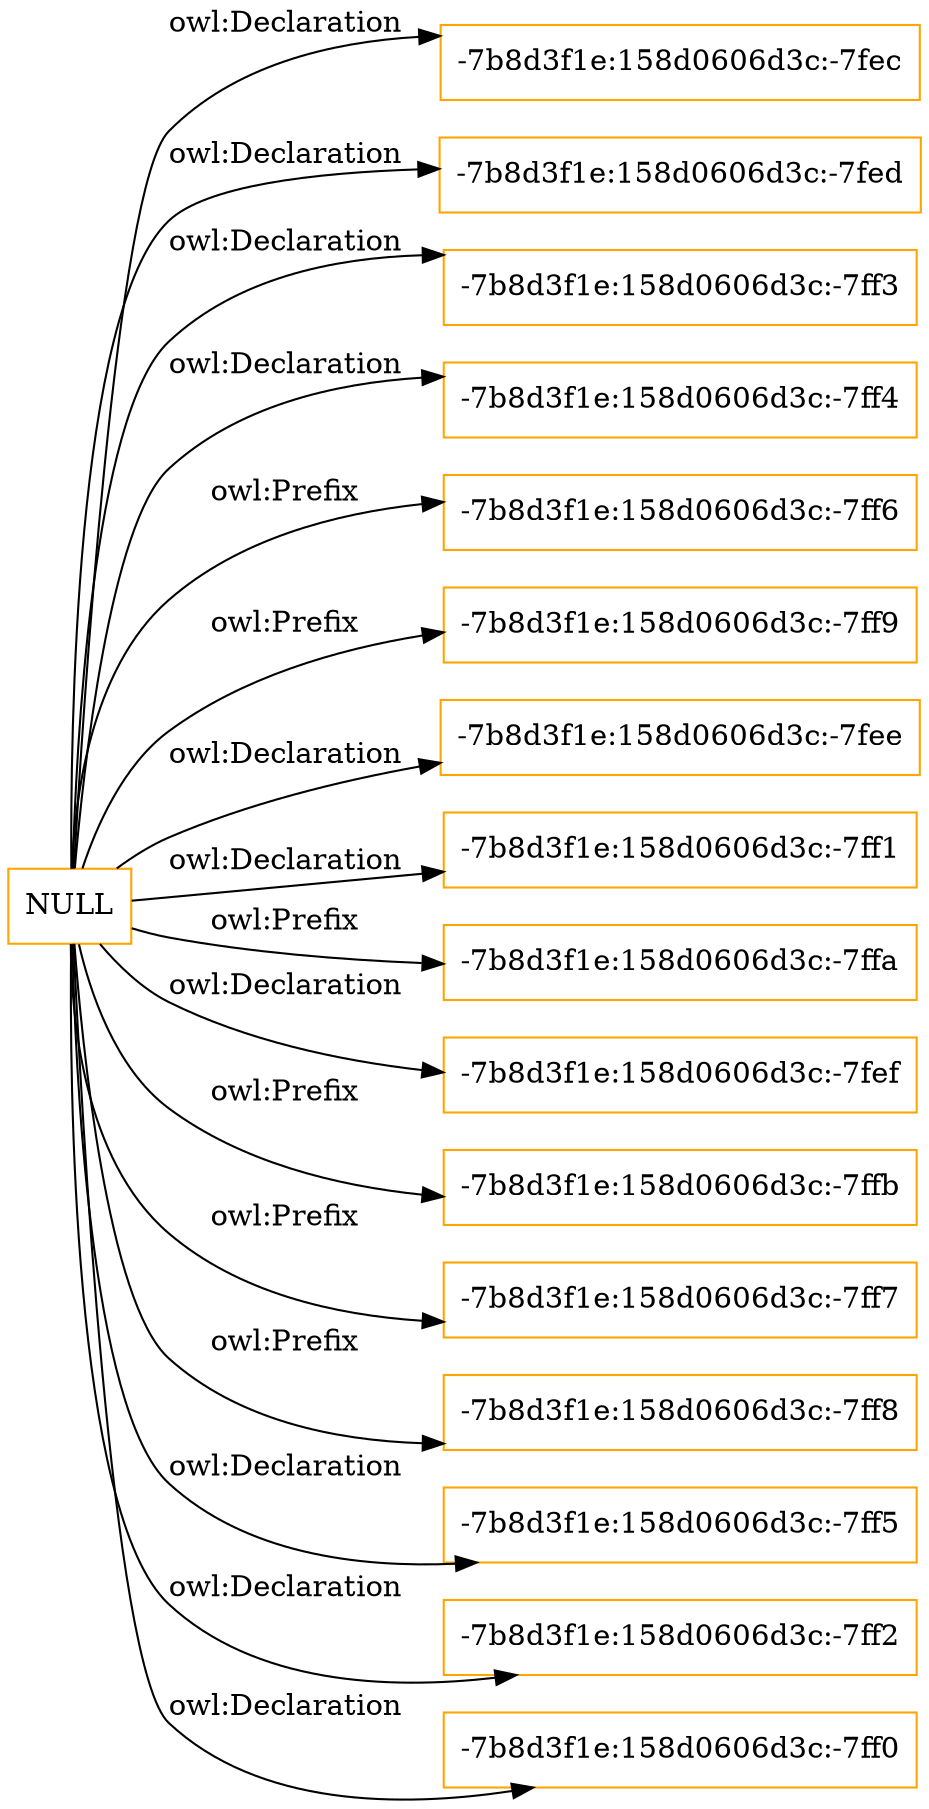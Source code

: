 digraph ar2dtool_diagram { 
rankdir=LR;
size="1501"
node [shape = rectangle, color="orange"]; "-7b8d3f1e:158d0606d3c:-7fec" "-7b8d3f1e:158d0606d3c:-7fed" "-7b8d3f1e:158d0606d3c:-7ff3" "-7b8d3f1e:158d0606d3c:-7ff4" ; /*classes style*/
	"NULL" -> "-7b8d3f1e:158d0606d3c:-7ff6" [ label = "owl:Prefix" ];
	"NULL" -> "-7b8d3f1e:158d0606d3c:-7fec" [ label = "owl:Declaration" ];
	"NULL" -> "-7b8d3f1e:158d0606d3c:-7ff9" [ label = "owl:Prefix" ];
	"NULL" -> "-7b8d3f1e:158d0606d3c:-7fee" [ label = "owl:Declaration" ];
	"NULL" -> "-7b8d3f1e:158d0606d3c:-7ff1" [ label = "owl:Declaration" ];
	"NULL" -> "-7b8d3f1e:158d0606d3c:-7fed" [ label = "owl:Declaration" ];
	"NULL" -> "-7b8d3f1e:158d0606d3c:-7ffa" [ label = "owl:Prefix" ];
	"NULL" -> "-7b8d3f1e:158d0606d3c:-7fef" [ label = "owl:Declaration" ];
	"NULL" -> "-7b8d3f1e:158d0606d3c:-7ffb" [ label = "owl:Prefix" ];
	"NULL" -> "-7b8d3f1e:158d0606d3c:-7ff3" [ label = "owl:Declaration" ];
	"NULL" -> "-7b8d3f1e:158d0606d3c:-7ff7" [ label = "owl:Prefix" ];
	"NULL" -> "-7b8d3f1e:158d0606d3c:-7ff8" [ label = "owl:Prefix" ];
	"NULL" -> "-7b8d3f1e:158d0606d3c:-7ff5" [ label = "owl:Declaration" ];
	"NULL" -> "-7b8d3f1e:158d0606d3c:-7ff2" [ label = "owl:Declaration" ];
	"NULL" -> "-7b8d3f1e:158d0606d3c:-7ff0" [ label = "owl:Declaration" ];
	"NULL" -> "-7b8d3f1e:158d0606d3c:-7ff4" [ label = "owl:Declaration" ];

}
